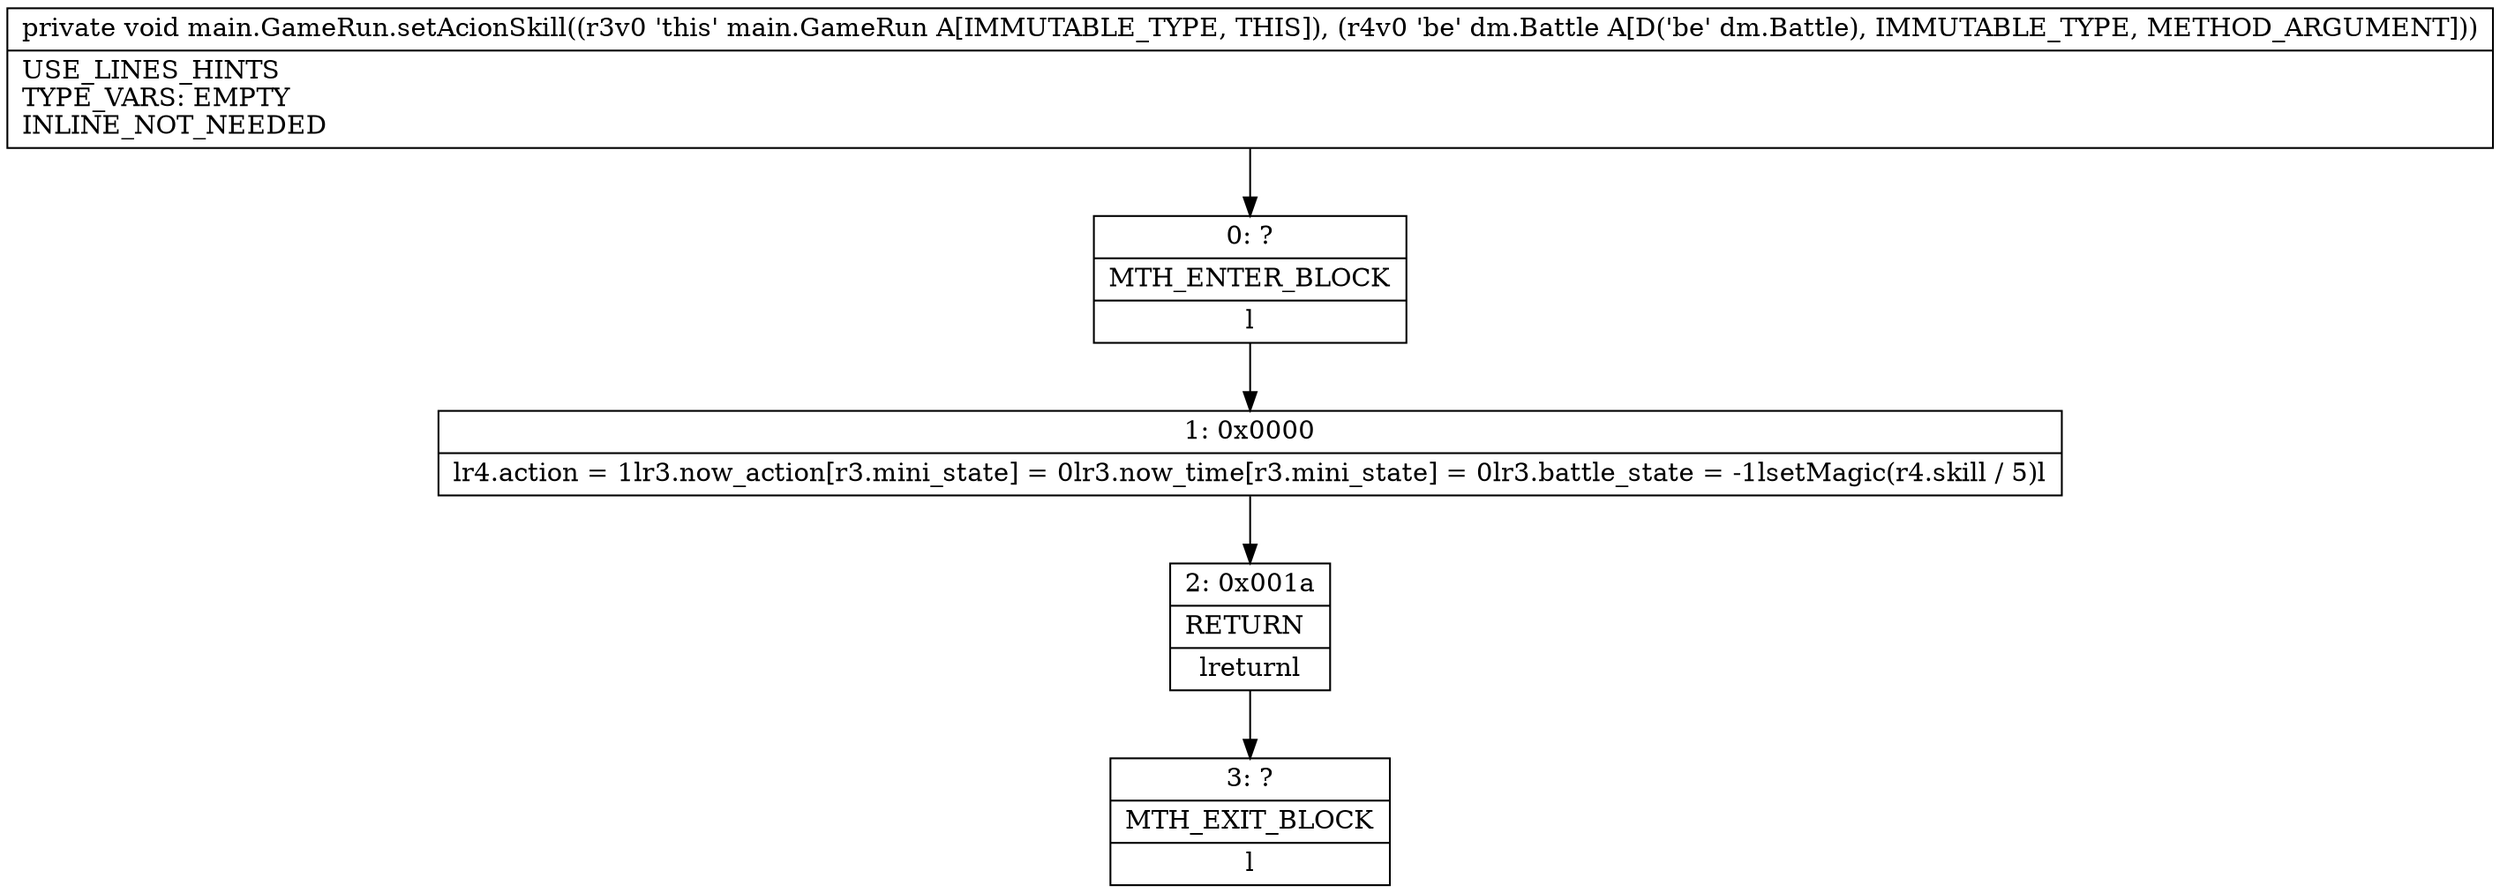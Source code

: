 digraph "CFG formain.GameRun.setAcionSkill(Ldm\/Battle;)V" {
Node_0 [shape=record,label="{0\:\ ?|MTH_ENTER_BLOCK\l|l}"];
Node_1 [shape=record,label="{1\:\ 0x0000|lr4.action = 1lr3.now_action[r3.mini_state] = 0lr3.now_time[r3.mini_state] = 0lr3.battle_state = \-1lsetMagic(r4.skill \/ 5)l}"];
Node_2 [shape=record,label="{2\:\ 0x001a|RETURN\l|lreturnl}"];
Node_3 [shape=record,label="{3\:\ ?|MTH_EXIT_BLOCK\l|l}"];
MethodNode[shape=record,label="{private void main.GameRun.setAcionSkill((r3v0 'this' main.GameRun A[IMMUTABLE_TYPE, THIS]), (r4v0 'be' dm.Battle A[D('be' dm.Battle), IMMUTABLE_TYPE, METHOD_ARGUMENT]))  | USE_LINES_HINTS\lTYPE_VARS: EMPTY\lINLINE_NOT_NEEDED\l}"];
MethodNode -> Node_0;
Node_0 -> Node_1;
Node_1 -> Node_2;
Node_2 -> Node_3;
}

